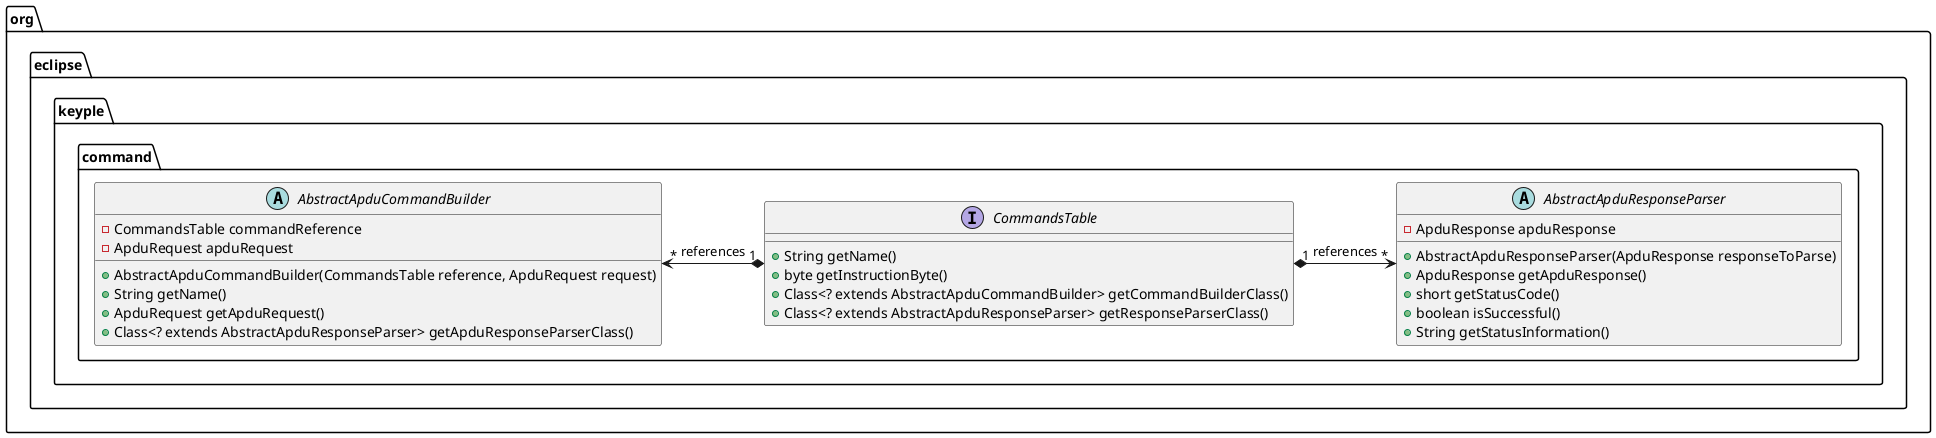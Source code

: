 ' Copyright (c) 2018 Calypso Networks Association https://www.calypsonet-asso.org/
'
' All rights reserved. This program and the accompanying materials are made available under the
' terms of the Eclipse Public License version 2.0 which accompanies this distribution, and is
' available at https://www.eclipse.org/org/documents/epl-2.0/EPL-2.0.html

@startuml
package org.eclipse.keyple.command #FFFFFF {

abstract AbstractApduCommandBuilder {
  -CommandsTable commandReference
  -ApduRequest apduRequest
  +AbstractApduCommandBuilder(CommandsTable reference, ApduRequest request)
  +String getName()
  +ApduRequest getApduRequest()
  +Class<? extends AbstractApduResponseParser> getApduResponseParserClass()
}

abstract AbstractApduResponseParser {
  -ApduResponse apduResponse
  +AbstractApduResponseParser(ApduResponse responseToParse)
  +ApduResponse getApduResponse()
  +short getStatusCode()
  +boolean isSuccessful()
  +String getStatusInformation()
}

interface CommandsTable {
  +String getName()
  +byte getInstructionByte()
  +Class<? extends AbstractApduCommandBuilder> getCommandBuilderClass()
  +Class<? extends AbstractApduResponseParser> getResponseParserClass()
}

CommandsTable "1" *-left-> "*" AbstractApduCommandBuilder : references
CommandsTable "1" *-right-> "*" AbstractApduResponseParser : references
}
@enduml
